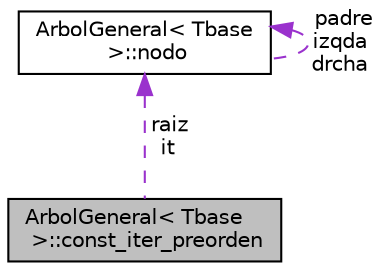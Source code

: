 digraph "ArbolGeneral&lt; Tbase &gt;::const_iter_preorden"
{
  edge [fontname="Helvetica",fontsize="10",labelfontname="Helvetica",labelfontsize="10"];
  node [fontname="Helvetica",fontsize="10",shape=record];
  Node1 [label="ArbolGeneral\< Tbase\l \>::const_iter_preorden",height=0.2,width=0.4,color="black", fillcolor="grey75", style="filled", fontcolor="black"];
  Node2 -> Node1 [dir="back",color="darkorchid3",fontsize="10",style="dashed",label=" raiz\nit" ,fontname="Helvetica"];
  Node2 [label="ArbolGeneral\< Tbase\l \>::nodo",height=0.2,width=0.4,color="black", fillcolor="white", style="filled",URL="$d9/d71/structArbolGeneral_1_1nodo.html",tooltip="nodo "];
  Node2 -> Node2 [dir="back",color="darkorchid3",fontsize="10",style="dashed",label=" padre\nizqda\ndrcha" ,fontname="Helvetica"];
}
